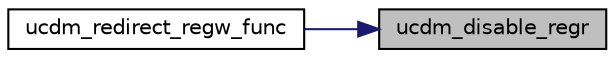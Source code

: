 digraph "ucdm_disable_regr"
{
 // INTERACTIVE_SVG=YES
 // LATEX_PDF_SIZE
  bgcolor="transparent";
  edge [fontname="Helvetica",fontsize="10",labelfontname="Helvetica",labelfontsize="10"];
  node [fontname="Helvetica",fontsize="10",shape=record];
  rankdir="RL";
  Node1 [label="ucdm_disable_regr",height=0.2,width=0.4,color="black", fillcolor="grey75", style="filled", fontcolor="black",tooltip="Disable UCDM register register access on register."];
  Node1 -> Node2 [dir="back",color="midnightblue",fontsize="10",style="solid",fontname="Helvetica"];
  Node2 [label="ucdm_redirect_regw_func",height=0.2,width=0.4,color="black",URL="$ucdm_8c.html#a30a332a25c4993000e28caca3ef6198b",tooltip="Configure UCDM register write access on this register to redirect to a function pointer."];
}

